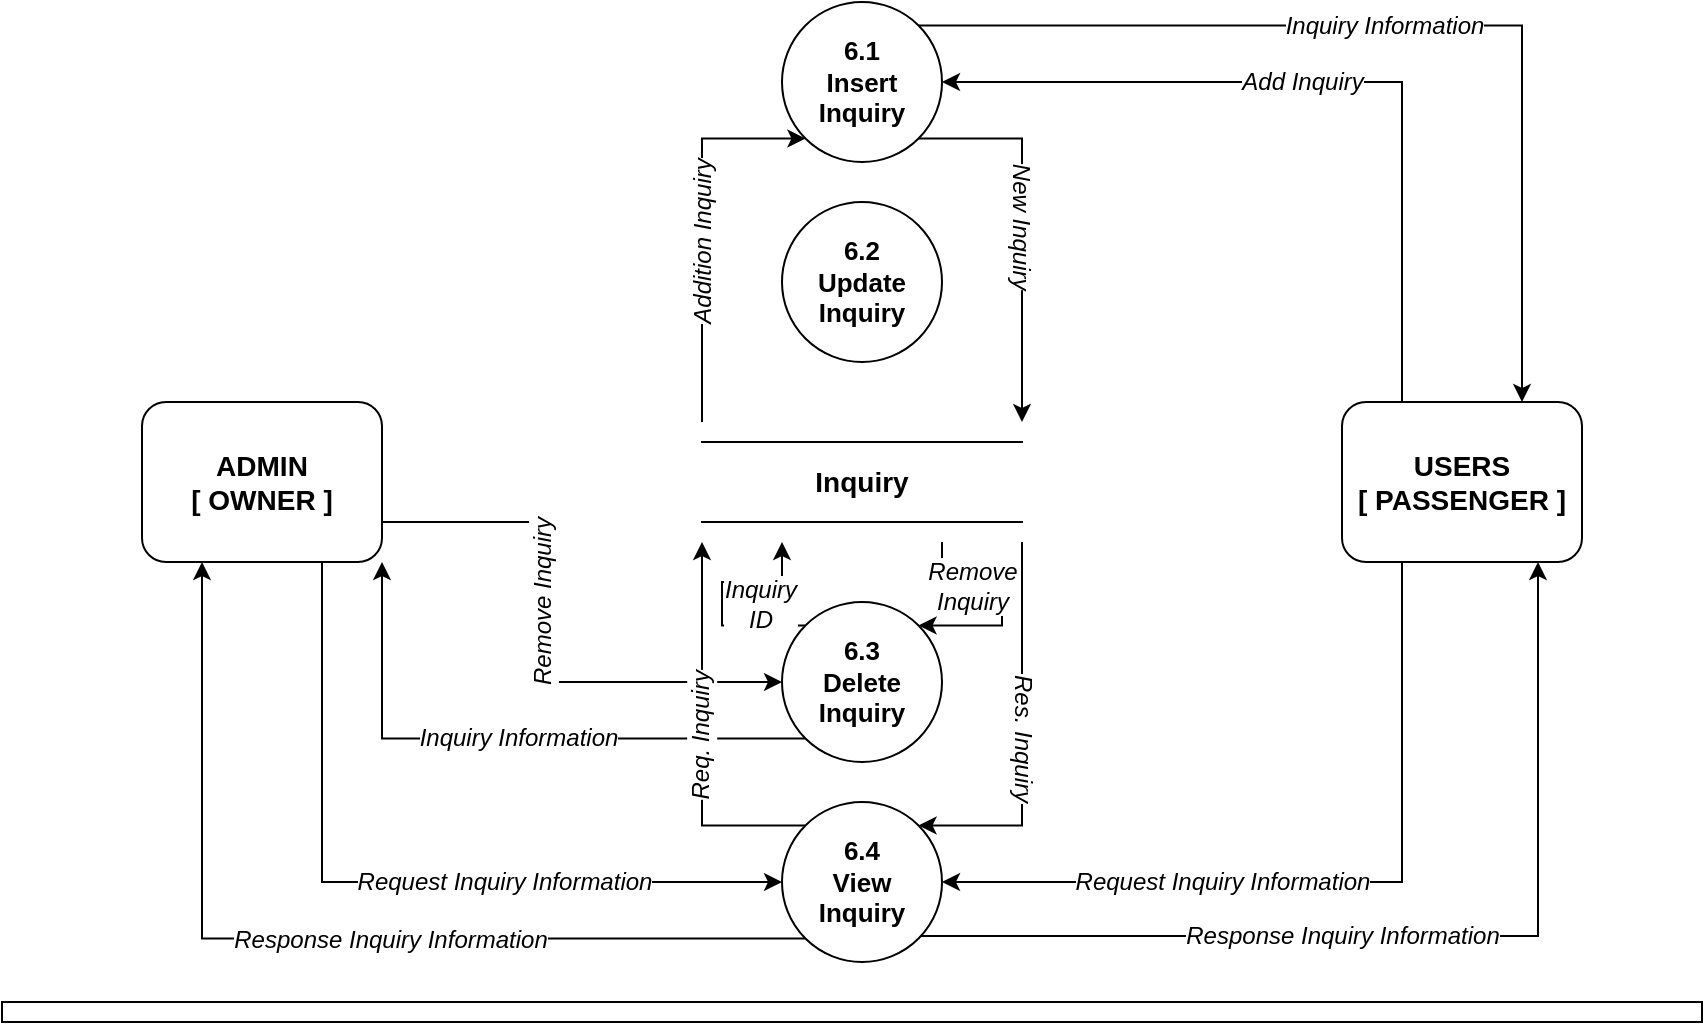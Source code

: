 <mxfile version="22.0.4" type="device">
  <diagram name="Page-1" id="5ffM72v4nF_bGZKfo2SZ">
    <mxGraphModel dx="503" dy="269" grid="1" gridSize="10" guides="1" tooltips="1" connect="1" arrows="1" fold="1" page="1" pageScale="1" pageWidth="850" pageHeight="1100" math="0" shadow="0">
      <root>
        <mxCell id="0" />
        <mxCell id="1" parent="0" />
        <mxCell id="SJ9dCTv6q1QLFrqjMNKv-57" style="edgeStyle=orthogonalEdgeStyle;rounded=0;orthogonalLoop=1;jettySize=auto;html=1;exitX=1;exitY=0.75;exitDx=0;exitDy=0;entryX=0;entryY=0.5;entryDx=0;entryDy=0;" parent="1" source="SJ9dCTv6q1QLFrqjMNKv-1" target="SJ9dCTv6q1QLFrqjMNKv-7" edge="1">
          <mxGeometry relative="1" as="geometry">
            <Array as="points">
              <mxPoint x="270" y="280" />
              <mxPoint x="270" y="360" />
            </Array>
          </mxGeometry>
        </mxCell>
        <mxCell id="SJ9dCTv6q1QLFrqjMNKv-67" value="Remove Inquiry" style="edgeLabel;html=1;align=center;verticalAlign=middle;resizable=0;points=[];rotation=-90;fontSize=12;fontStyle=2" parent="SJ9dCTv6q1QLFrqjMNKv-57" vertex="1" connectable="0">
          <mxGeometry x="-0.727" y="-1" relative="1" as="geometry">
            <mxPoint x="42" y="39" as="offset" />
          </mxGeometry>
        </mxCell>
        <mxCell id="SJ9dCTv6q1QLFrqjMNKv-59" style="edgeStyle=orthogonalEdgeStyle;rounded=0;orthogonalLoop=1;jettySize=auto;html=1;exitX=0.25;exitY=0;exitDx=0;exitDy=0;entryX=1;entryY=0.5;entryDx=0;entryDy=0;" parent="1" source="SJ9dCTv6q1QLFrqjMNKv-5" target="SJ9dCTv6q1QLFrqjMNKv-4" edge="1">
          <mxGeometry relative="1" as="geometry" />
        </mxCell>
        <mxCell id="SJ9dCTv6q1QLFrqjMNKv-64" value="Add Inquiry" style="edgeLabel;html=1;align=center;verticalAlign=middle;resizable=0;points=[];fontSize=12;fontStyle=2" parent="SJ9dCTv6q1QLFrqjMNKv-59" vertex="1" connectable="0">
          <mxGeometry x="0.245" relative="1" as="geometry">
            <mxPoint x="33" as="offset" />
          </mxGeometry>
        </mxCell>
        <mxCell id="SJ9dCTv6q1QLFrqjMNKv-61" style="edgeStyle=orthogonalEdgeStyle;rounded=0;orthogonalLoop=1;jettySize=auto;html=1;exitX=0.75;exitY=1;exitDx=0;exitDy=0;entryX=0;entryY=0.5;entryDx=0;entryDy=0;" parent="1" source="SJ9dCTv6q1QLFrqjMNKv-1" target="SJ9dCTv6q1QLFrqjMNKv-8" edge="1">
          <mxGeometry relative="1" as="geometry" />
        </mxCell>
        <mxCell id="SJ9dCTv6q1QLFrqjMNKv-69" value="Request Inquiry Information" style="edgeLabel;html=1;align=center;verticalAlign=middle;resizable=0;points=[];fontSize=12;fontStyle=2" parent="SJ9dCTv6q1QLFrqjMNKv-61" vertex="1" connectable="0">
          <mxGeometry x="0.192" y="1" relative="1" as="geometry">
            <mxPoint x="18" y="1" as="offset" />
          </mxGeometry>
        </mxCell>
        <mxCell id="SJ9dCTv6q1QLFrqjMNKv-1" value="ADMIN&lt;br style=&quot;font-size: 14px;&quot;&gt;[ OWNER ]" style="rounded=1;whiteSpace=wrap;html=1;fontSize=14;fontStyle=1" parent="1" vertex="1">
          <mxGeometry x="70" y="220" width="120" height="80" as="geometry" />
        </mxCell>
        <mxCell id="SJ9dCTv6q1QLFrqjMNKv-2" value="" style="rounded=0;whiteSpace=wrap;html=1;" parent="1" vertex="1">
          <mxGeometry y="520" width="850" height="10" as="geometry" />
        </mxCell>
        <mxCell id="SJ9dCTv6q1QLFrqjMNKv-41" style="edgeStyle=orthogonalEdgeStyle;rounded=0;orthogonalLoop=1;jettySize=auto;html=1;exitX=1;exitY=1;exitDx=0;exitDy=0;" parent="1" source="SJ9dCTv6q1QLFrqjMNKv-4" edge="1">
          <mxGeometry relative="1" as="geometry">
            <mxPoint x="510" y="230" as="targetPoint" />
            <Array as="points">
              <mxPoint x="510" y="88" />
            </Array>
          </mxGeometry>
        </mxCell>
        <mxCell id="SJ9dCTv6q1QLFrqjMNKv-81" value="New Inquiry" style="edgeLabel;html=1;align=center;verticalAlign=middle;resizable=0;points=[];rotation=90;fontSize=12;fontStyle=2" parent="SJ9dCTv6q1QLFrqjMNKv-41" vertex="1" connectable="0">
          <mxGeometry x="-0.318" y="-1" relative="1" as="geometry">
            <mxPoint x="1" y="29" as="offset" />
          </mxGeometry>
        </mxCell>
        <mxCell id="SJ9dCTv6q1QLFrqjMNKv-60" style="edgeStyle=orthogonalEdgeStyle;rounded=0;orthogonalLoop=1;jettySize=auto;html=1;exitX=1;exitY=0;exitDx=0;exitDy=0;entryX=0.75;entryY=0;entryDx=0;entryDy=0;" parent="1" source="SJ9dCTv6q1QLFrqjMNKv-4" target="SJ9dCTv6q1QLFrqjMNKv-5" edge="1">
          <mxGeometry relative="1" as="geometry" />
        </mxCell>
        <mxCell id="SJ9dCTv6q1QLFrqjMNKv-63" value="Inquiry Information" style="edgeLabel;html=1;align=center;verticalAlign=middle;resizable=0;points=[];fontSize=12;fontStyle=2" parent="SJ9dCTv6q1QLFrqjMNKv-60" vertex="1" connectable="0">
          <mxGeometry x="-0.315" relative="1" as="geometry">
            <mxPoint x="64" as="offset" />
          </mxGeometry>
        </mxCell>
        <mxCell id="SJ9dCTv6q1QLFrqjMNKv-4" value="6.1&lt;br style=&quot;font-size: 13px;&quot;&gt;Insert &lt;br style=&quot;font-size: 13px;&quot;&gt;Inquiry" style="ellipse;whiteSpace=wrap;html=1;fontSize=13;fontStyle=1" parent="1" vertex="1">
          <mxGeometry x="390" y="20" width="80" height="80" as="geometry" />
        </mxCell>
        <mxCell id="SJ9dCTv6q1QLFrqjMNKv-52" style="edgeStyle=orthogonalEdgeStyle;rounded=0;orthogonalLoop=1;jettySize=auto;html=1;exitX=0.25;exitY=1;exitDx=0;exitDy=0;entryX=1;entryY=0.5;entryDx=0;entryDy=0;" parent="1" source="SJ9dCTv6q1QLFrqjMNKv-5" edge="1" target="SJ9dCTv6q1QLFrqjMNKv-8">
          <mxGeometry relative="1" as="geometry">
            <mxPoint x="655" y="240" as="sourcePoint" />
            <mxPoint x="465" y="440" as="targetPoint" />
            <Array as="points">
              <mxPoint x="700" y="460" />
            </Array>
          </mxGeometry>
        </mxCell>
        <mxCell id="SJ9dCTv6q1QLFrqjMNKv-71" value="Request Inquiry Information" style="edgeLabel;html=1;align=center;verticalAlign=middle;resizable=0;points=[];rotation=0;fontSize=12;fontStyle=2" parent="SJ9dCTv6q1QLFrqjMNKv-52" vertex="1" connectable="0">
          <mxGeometry x="-0.597" y="2" relative="1" as="geometry">
            <mxPoint x="-92" y="81" as="offset" />
          </mxGeometry>
        </mxCell>
        <mxCell id="SJ9dCTv6q1QLFrqjMNKv-5" value="USERS&lt;br style=&quot;font-size: 14px;&quot;&gt;[ PASSENGER ]" style="rounded=1;whiteSpace=wrap;html=1;fontSize=14;fontStyle=1" parent="1" vertex="1">
          <mxGeometry x="670" y="220" width="120" height="80" as="geometry" />
        </mxCell>
        <mxCell id="SJ9dCTv6q1QLFrqjMNKv-6" value="6.2&lt;br style=&quot;border-color: var(--border-color); font-size: 13px;&quot;&gt;Update&lt;br style=&quot;border-color: var(--border-color); font-size: 13px;&quot;&gt;Inquiry" style="ellipse;whiteSpace=wrap;html=1;fontSize=13;fontStyle=1" parent="1" vertex="1">
          <mxGeometry x="390" y="120" width="80" height="80" as="geometry" />
        </mxCell>
        <mxCell id="SJ9dCTv6q1QLFrqjMNKv-51" style="edgeStyle=orthogonalEdgeStyle;rounded=0;orthogonalLoop=1;jettySize=auto;html=1;exitX=0;exitY=0;exitDx=0;exitDy=0;" parent="1" edge="1">
          <mxGeometry relative="1" as="geometry">
            <mxPoint x="401.716" y="331.716" as="sourcePoint" />
            <mxPoint x="390" y="290" as="targetPoint" />
            <Array as="points">
              <mxPoint x="360" y="332" />
              <mxPoint x="360" y="310" />
              <mxPoint x="390" y="310" />
            </Array>
          </mxGeometry>
        </mxCell>
        <mxCell id="SJ9dCTv6q1QLFrqjMNKv-79" value="Inquiry&lt;br style=&quot;font-size: 12px;&quot;&gt;ID" style="edgeLabel;html=1;align=center;verticalAlign=middle;resizable=0;points=[];fontSize=12;fontStyle=2" parent="SJ9dCTv6q1QLFrqjMNKv-51" vertex="1" connectable="0">
          <mxGeometry x="-0.072" relative="1" as="geometry">
            <mxPoint x="19" as="offset" />
          </mxGeometry>
        </mxCell>
        <mxCell id="SJ9dCTv6q1QLFrqjMNKv-58" style="edgeStyle=orthogonalEdgeStyle;rounded=0;orthogonalLoop=1;jettySize=auto;html=1;exitX=0;exitY=1;exitDx=0;exitDy=0;entryX=1;entryY=1;entryDx=0;entryDy=0;" parent="1" source="SJ9dCTv6q1QLFrqjMNKv-7" target="SJ9dCTv6q1QLFrqjMNKv-1" edge="1">
          <mxGeometry relative="1" as="geometry" />
        </mxCell>
        <mxCell id="SJ9dCTv6q1QLFrqjMNKv-68" value="Inquiry Information" style="edgeLabel;html=1;align=center;verticalAlign=middle;resizable=0;points=[];fontSize=12;fontStyle=2" parent="SJ9dCTv6q1QLFrqjMNKv-58" vertex="1" connectable="0">
          <mxGeometry x="-0.018" y="-1" relative="1" as="geometry">
            <mxPoint x="4" as="offset" />
          </mxGeometry>
        </mxCell>
        <mxCell id="SJ9dCTv6q1QLFrqjMNKv-7" value="6.3&lt;br style=&quot;border-color: var(--border-color); font-size: 13px;&quot;&gt;Delete&lt;br style=&quot;border-color: var(--border-color); font-size: 13px;&quot;&gt;Inquiry" style="ellipse;whiteSpace=wrap;html=1;fontSize=13;fontStyle=1" parent="1" vertex="1">
          <mxGeometry x="390" y="320" width="80" height="80" as="geometry" />
        </mxCell>
        <mxCell id="SJ9dCTv6q1QLFrqjMNKv-48" style="edgeStyle=orthogonalEdgeStyle;rounded=0;orthogonalLoop=1;jettySize=auto;html=1;exitX=0;exitY=0;exitDx=0;exitDy=0;" parent="1" source="SJ9dCTv6q1QLFrqjMNKv-8" edge="1">
          <mxGeometry relative="1" as="geometry">
            <mxPoint x="350" y="290" as="targetPoint" />
            <Array as="points">
              <mxPoint x="350" y="432" />
            </Array>
          </mxGeometry>
        </mxCell>
        <mxCell id="SJ9dCTv6q1QLFrqjMNKv-83" value="Req. Inquiry" style="edgeLabel;html=1;align=center;verticalAlign=middle;resizable=0;points=[];rotation=-90;fontSize=12;fontStyle=2" parent="SJ9dCTv6q1QLFrqjMNKv-48" vertex="1" connectable="0">
          <mxGeometry x="-0.341" relative="1" as="geometry">
            <mxPoint x="-1" y="-33" as="offset" />
          </mxGeometry>
        </mxCell>
        <mxCell id="SJ9dCTv6q1QLFrqjMNKv-53" style="edgeStyle=orthogonalEdgeStyle;rounded=0;orthogonalLoop=1;jettySize=auto;html=1;exitX=1;exitY=1;exitDx=0;exitDy=0;" parent="1" source="SJ9dCTv6q1QLFrqjMNKv-8" edge="1">
          <mxGeometry relative="1" as="geometry">
            <mxPoint x="466.284" y="487.284" as="sourcePoint" />
            <Array as="points">
              <mxPoint x="458" y="487" />
              <mxPoint x="768" y="487" />
            </Array>
            <mxPoint x="768" y="300" as="targetPoint" />
          </mxGeometry>
        </mxCell>
        <mxCell id="SJ9dCTv6q1QLFrqjMNKv-72" value="Response Inquiry Information" style="edgeLabel;html=1;align=center;verticalAlign=middle;resizable=0;points=[];rotation=0;fontSize=12;fontStyle=2" parent="SJ9dCTv6q1QLFrqjMNKv-53" vertex="1" connectable="0">
          <mxGeometry x="-0.467" y="-2" relative="1" as="geometry">
            <mxPoint x="80" y="-2" as="offset" />
          </mxGeometry>
        </mxCell>
        <mxCell id="SJ9dCTv6q1QLFrqjMNKv-62" style="edgeStyle=orthogonalEdgeStyle;rounded=0;orthogonalLoop=1;jettySize=auto;html=1;exitX=0;exitY=1;exitDx=0;exitDy=0;entryX=0.25;entryY=1;entryDx=0;entryDy=0;" parent="1" source="SJ9dCTv6q1QLFrqjMNKv-8" target="SJ9dCTv6q1QLFrqjMNKv-1" edge="1">
          <mxGeometry relative="1" as="geometry" />
        </mxCell>
        <mxCell id="SJ9dCTv6q1QLFrqjMNKv-70" value="Response Inquiry Information" style="edgeLabel;html=1;align=center;verticalAlign=middle;resizable=0;points=[];fontSize=12;fontStyle=2" parent="SJ9dCTv6q1QLFrqjMNKv-62" vertex="1" connectable="0">
          <mxGeometry x="-0.219" relative="1" as="geometry">
            <mxPoint x="-16" as="offset" />
          </mxGeometry>
        </mxCell>
        <mxCell id="SJ9dCTv6q1QLFrqjMNKv-8" value="6.4&lt;br style=&quot;border-color: var(--border-color); font-size: 13px;&quot;&gt;View&lt;br style=&quot;border-color: var(--border-color); font-size: 13px;&quot;&gt;Inquiry" style="ellipse;whiteSpace=wrap;html=1;fontSize=13;fontStyle=1" parent="1" vertex="1">
          <mxGeometry x="390" y="420" width="80" height="80" as="geometry" />
        </mxCell>
        <mxCell id="SJ9dCTv6q1QLFrqjMNKv-43" style="edgeStyle=orthogonalEdgeStyle;rounded=0;orthogonalLoop=1;jettySize=auto;html=1;entryX=0;entryY=1;entryDx=0;entryDy=0;" parent="1" target="SJ9dCTv6q1QLFrqjMNKv-4" edge="1">
          <mxGeometry relative="1" as="geometry">
            <mxPoint x="350" y="230" as="sourcePoint" />
            <Array as="points">
              <mxPoint x="350" y="88" />
            </Array>
          </mxGeometry>
        </mxCell>
        <mxCell id="SJ9dCTv6q1QLFrqjMNKv-82" value="Addition Inquiry" style="edgeLabel;html=1;align=center;verticalAlign=middle;resizable=0;points=[];rotation=-90;fontSize=12;fontStyle=2" parent="SJ9dCTv6q1QLFrqjMNKv-43" vertex="1" connectable="0">
          <mxGeometry x="0.261" y="-1" relative="1" as="geometry">
            <mxPoint x="-1" y="32" as="offset" />
          </mxGeometry>
        </mxCell>
        <mxCell id="SJ9dCTv6q1QLFrqjMNKv-49" style="edgeStyle=orthogonalEdgeStyle;rounded=0;orthogonalLoop=1;jettySize=auto;html=1;entryX=1;entryY=0;entryDx=0;entryDy=0;" parent="1" target="SJ9dCTv6q1QLFrqjMNKv-8" edge="1">
          <mxGeometry relative="1" as="geometry">
            <mxPoint x="510" y="290" as="sourcePoint" />
            <Array as="points">
              <mxPoint x="510" y="432" />
            </Array>
          </mxGeometry>
        </mxCell>
        <mxCell id="SJ9dCTv6q1QLFrqjMNKv-85" value="Res. Inquiry" style="edgeLabel;html=1;align=center;verticalAlign=middle;resizable=0;points=[];rotation=90;fontSize=12;fontStyle=2" parent="SJ9dCTv6q1QLFrqjMNKv-49" vertex="1" connectable="0">
          <mxGeometry x="0.307" y="-1" relative="1" as="geometry">
            <mxPoint x="2" y="-29" as="offset" />
          </mxGeometry>
        </mxCell>
        <mxCell id="SJ9dCTv6q1QLFrqjMNKv-50" style="edgeStyle=orthogonalEdgeStyle;rounded=0;orthogonalLoop=1;jettySize=auto;html=1;entryX=1;entryY=0;entryDx=0;entryDy=0;" parent="1" target="SJ9dCTv6q1QLFrqjMNKv-7" edge="1">
          <mxGeometry relative="1" as="geometry">
            <mxPoint x="470" y="290" as="sourcePoint" />
            <Array as="points">
              <mxPoint x="470" y="310" />
              <mxPoint x="500" y="310" />
              <mxPoint x="500" y="332" />
            </Array>
          </mxGeometry>
        </mxCell>
        <mxCell id="SJ9dCTv6q1QLFrqjMNKv-80" value="Remove&lt;br style=&quot;font-size: 12px;&quot;&gt;Inquiry" style="edgeLabel;html=1;align=center;verticalAlign=middle;resizable=0;points=[];fontSize=12;fontStyle=2" parent="SJ9dCTv6q1QLFrqjMNKv-50" vertex="1" connectable="0">
          <mxGeometry x="-0.029" y="-1" relative="1" as="geometry">
            <mxPoint x="-14" y="-3" as="offset" />
          </mxGeometry>
        </mxCell>
        <mxCell id="SJ9dCTv6q1QLFrqjMNKv-10" value="Inquiry" style="html=1;dashed=0;whiteSpace=wrap;shape=partialRectangle;right=0;left=0;fontSize=14;fontStyle=1" parent="1" vertex="1">
          <mxGeometry x="350" y="240" width="160" height="40" as="geometry" />
        </mxCell>
      </root>
    </mxGraphModel>
  </diagram>
</mxfile>
